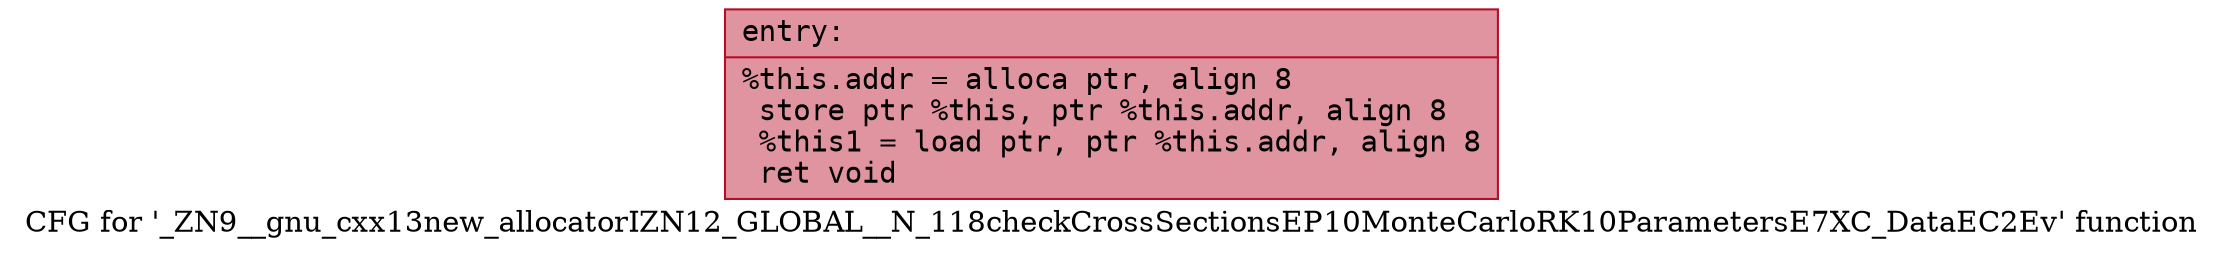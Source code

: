 digraph "CFG for '_ZN9__gnu_cxx13new_allocatorIZN12_GLOBAL__N_118checkCrossSectionsEP10MonteCarloRK10ParametersE7XC_DataEC2Ev' function" {
	label="CFG for '_ZN9__gnu_cxx13new_allocatorIZN12_GLOBAL__N_118checkCrossSectionsEP10MonteCarloRK10ParametersE7XC_DataEC2Ev' function";

	Node0x55dab494b6c0 [shape=record,color="#b70d28ff", style=filled, fillcolor="#b70d2870" fontname="Courier",label="{entry:\l|  %this.addr = alloca ptr, align 8\l  store ptr %this, ptr %this.addr, align 8\l  %this1 = load ptr, ptr %this.addr, align 8\l  ret void\l}"];
}
